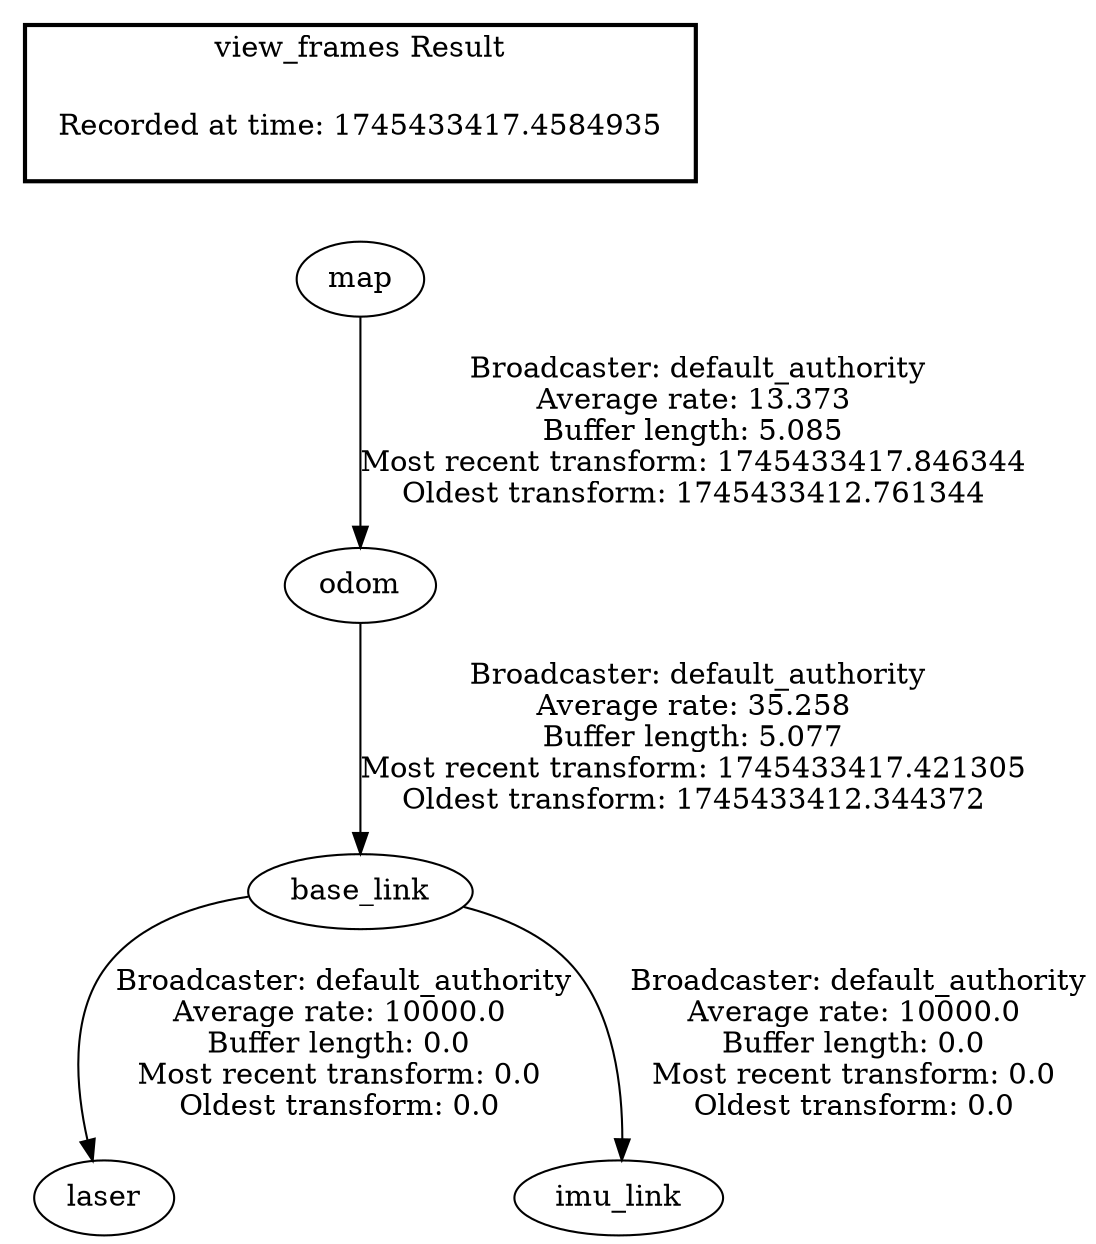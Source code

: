 digraph G {
"odom" -> "base_link"[label=" Broadcaster: default_authority\nAverage rate: 35.258\nBuffer length: 5.077\nMost recent transform: 1745433417.421305\nOldest transform: 1745433412.344372\n"];
"map" -> "odom"[label=" Broadcaster: default_authority\nAverage rate: 13.373\nBuffer length: 5.085\nMost recent transform: 1745433417.846344\nOldest transform: 1745433412.761344\n"];
"base_link" -> "laser"[label=" Broadcaster: default_authority\nAverage rate: 10000.0\nBuffer length: 0.0\nMost recent transform: 0.0\nOldest transform: 0.0\n"];
"base_link" -> "imu_link"[label=" Broadcaster: default_authority\nAverage rate: 10000.0\nBuffer length: 0.0\nMost recent transform: 0.0\nOldest transform: 0.0\n"];
edge [style=invis];
 subgraph cluster_legend { style=bold; color=black; label ="view_frames Result";
"Recorded at time: 1745433417.4584935"[ shape=plaintext ] ;
}->"map";
}